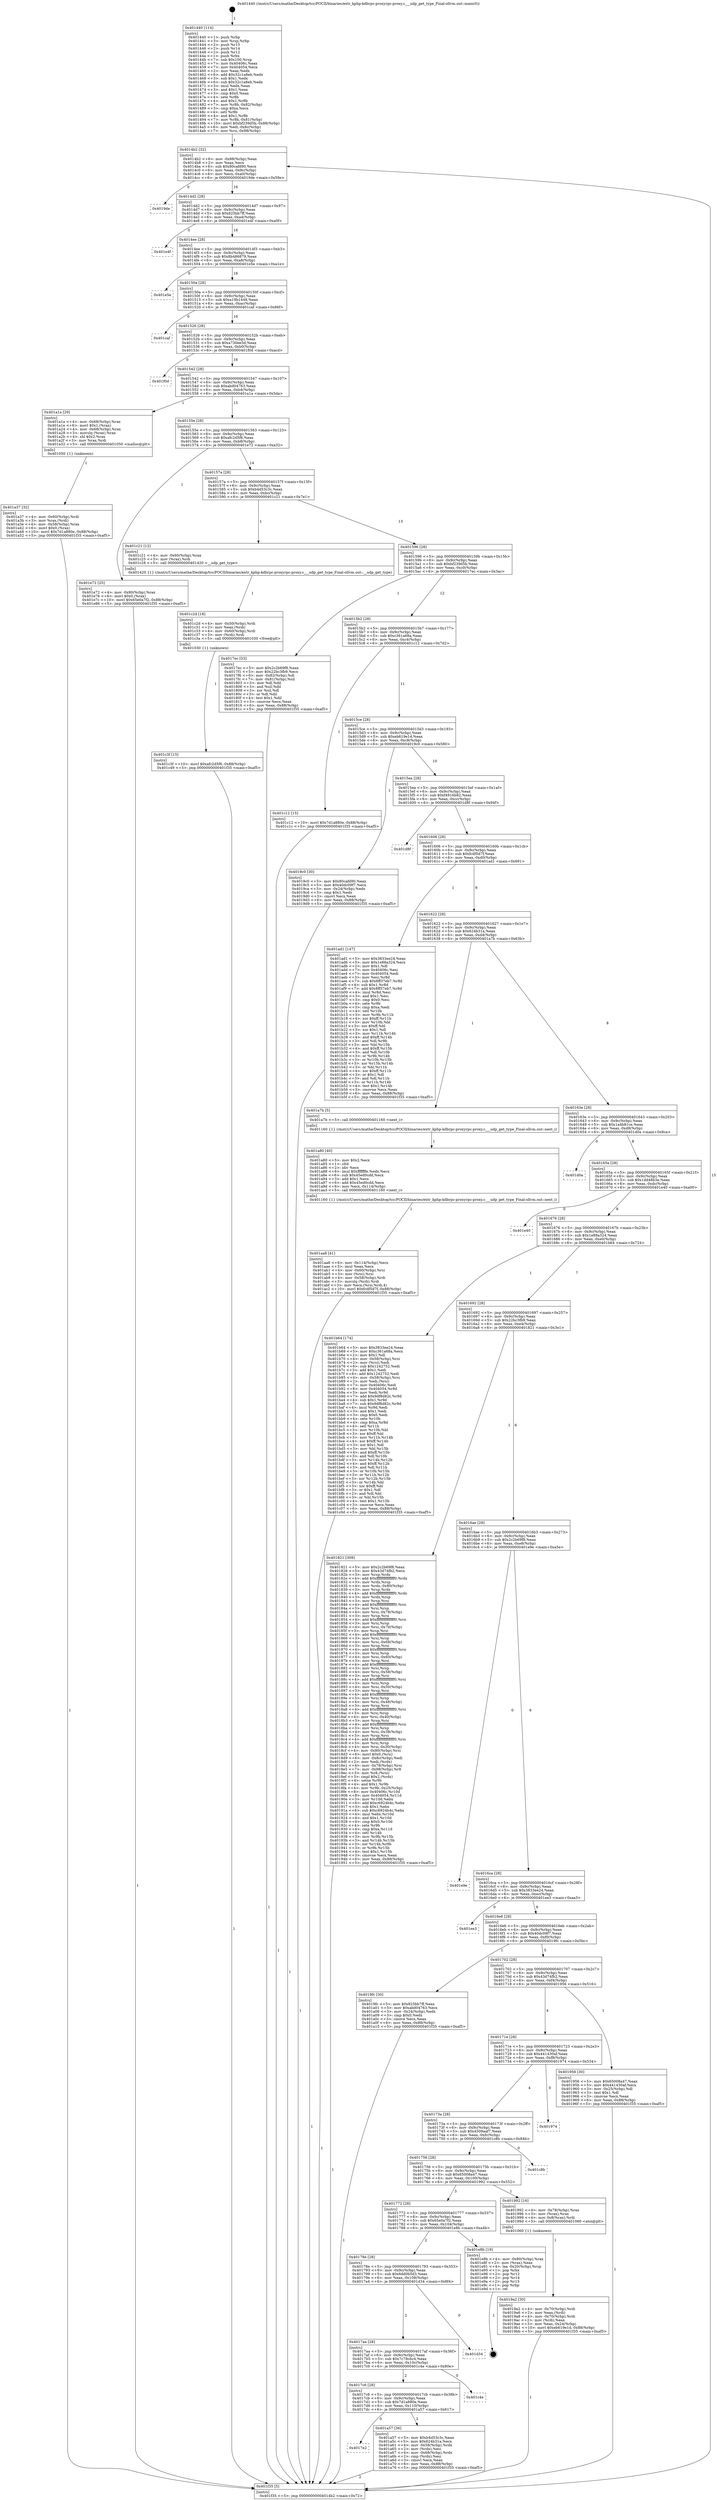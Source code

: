 digraph "0x401440" {
  label = "0x401440 (/mnt/c/Users/mathe/Desktop/tcc/POCII/binaries/extr_kphp-kdbrpc-proxyrpc-proxy.c___udp_get_type_Final-ollvm.out::main(0))"
  labelloc = "t"
  node[shape=record]

  Entry [label="",width=0.3,height=0.3,shape=circle,fillcolor=black,style=filled]
  "0x4014b2" [label="{
     0x4014b2 [32]\l
     | [instrs]\l
     &nbsp;&nbsp;0x4014b2 \<+6\>: mov -0x88(%rbp),%eax\l
     &nbsp;&nbsp;0x4014b8 \<+2\>: mov %eax,%ecx\l
     &nbsp;&nbsp;0x4014ba \<+6\>: sub $0x80cafd90,%ecx\l
     &nbsp;&nbsp;0x4014c0 \<+6\>: mov %eax,-0x9c(%rbp)\l
     &nbsp;&nbsp;0x4014c6 \<+6\>: mov %ecx,-0xa0(%rbp)\l
     &nbsp;&nbsp;0x4014cc \<+6\>: je 00000000004019de \<main+0x59e\>\l
  }"]
  "0x4019de" [label="{
     0x4019de\l
  }", style=dashed]
  "0x4014d2" [label="{
     0x4014d2 [28]\l
     | [instrs]\l
     &nbsp;&nbsp;0x4014d2 \<+5\>: jmp 00000000004014d7 \<main+0x97\>\l
     &nbsp;&nbsp;0x4014d7 \<+6\>: mov -0x9c(%rbp),%eax\l
     &nbsp;&nbsp;0x4014dd \<+5\>: sub $0x825bb7ff,%eax\l
     &nbsp;&nbsp;0x4014e2 \<+6\>: mov %eax,-0xa4(%rbp)\l
     &nbsp;&nbsp;0x4014e8 \<+6\>: je 0000000000401e4f \<main+0xa0f\>\l
  }"]
  Exit [label="",width=0.3,height=0.3,shape=circle,fillcolor=black,style=filled,peripheries=2]
  "0x401e4f" [label="{
     0x401e4f\l
  }", style=dashed]
  "0x4014ee" [label="{
     0x4014ee [28]\l
     | [instrs]\l
     &nbsp;&nbsp;0x4014ee \<+5\>: jmp 00000000004014f3 \<main+0xb3\>\l
     &nbsp;&nbsp;0x4014f3 \<+6\>: mov -0x9c(%rbp),%eax\l
     &nbsp;&nbsp;0x4014f9 \<+5\>: sub $0x8b486879,%eax\l
     &nbsp;&nbsp;0x4014fe \<+6\>: mov %eax,-0xa8(%rbp)\l
     &nbsp;&nbsp;0x401504 \<+6\>: je 0000000000401e5e \<main+0xa1e\>\l
  }"]
  "0x401c3f" [label="{
     0x401c3f [15]\l
     | [instrs]\l
     &nbsp;&nbsp;0x401c3f \<+10\>: movl $0xafc2d5f6,-0x88(%rbp)\l
     &nbsp;&nbsp;0x401c49 \<+5\>: jmp 0000000000401f35 \<main+0xaf5\>\l
  }"]
  "0x401e5e" [label="{
     0x401e5e\l
  }", style=dashed]
  "0x40150a" [label="{
     0x40150a [28]\l
     | [instrs]\l
     &nbsp;&nbsp;0x40150a \<+5\>: jmp 000000000040150f \<main+0xcf\>\l
     &nbsp;&nbsp;0x40150f \<+6\>: mov -0x9c(%rbp),%eax\l
     &nbsp;&nbsp;0x401515 \<+5\>: sub $0xa19b1448,%eax\l
     &nbsp;&nbsp;0x40151a \<+6\>: mov %eax,-0xac(%rbp)\l
     &nbsp;&nbsp;0x401520 \<+6\>: je 0000000000401caf \<main+0x86f\>\l
  }"]
  "0x401c2d" [label="{
     0x401c2d [18]\l
     | [instrs]\l
     &nbsp;&nbsp;0x401c2d \<+4\>: mov -0x50(%rbp),%rdi\l
     &nbsp;&nbsp;0x401c31 \<+2\>: mov %eax,(%rdi)\l
     &nbsp;&nbsp;0x401c33 \<+4\>: mov -0x60(%rbp),%rdi\l
     &nbsp;&nbsp;0x401c37 \<+3\>: mov (%rdi),%rdi\l
     &nbsp;&nbsp;0x401c3a \<+5\>: call 0000000000401030 \<free@plt\>\l
     | [calls]\l
     &nbsp;&nbsp;0x401030 \{1\} (unknown)\l
  }"]
  "0x401caf" [label="{
     0x401caf\l
  }", style=dashed]
  "0x401526" [label="{
     0x401526 [28]\l
     | [instrs]\l
     &nbsp;&nbsp;0x401526 \<+5\>: jmp 000000000040152b \<main+0xeb\>\l
     &nbsp;&nbsp;0x40152b \<+6\>: mov -0x9c(%rbp),%eax\l
     &nbsp;&nbsp;0x401531 \<+5\>: sub $0xa730ee3d,%eax\l
     &nbsp;&nbsp;0x401536 \<+6\>: mov %eax,-0xb0(%rbp)\l
     &nbsp;&nbsp;0x40153c \<+6\>: je 0000000000401f0d \<main+0xacd\>\l
  }"]
  "0x401aa8" [label="{
     0x401aa8 [41]\l
     | [instrs]\l
     &nbsp;&nbsp;0x401aa8 \<+6\>: mov -0x114(%rbp),%ecx\l
     &nbsp;&nbsp;0x401aae \<+3\>: imul %eax,%ecx\l
     &nbsp;&nbsp;0x401ab1 \<+4\>: mov -0x60(%rbp),%rsi\l
     &nbsp;&nbsp;0x401ab5 \<+3\>: mov (%rsi),%rsi\l
     &nbsp;&nbsp;0x401ab8 \<+4\>: mov -0x58(%rbp),%rdi\l
     &nbsp;&nbsp;0x401abc \<+3\>: movslq (%rdi),%rdi\l
     &nbsp;&nbsp;0x401abf \<+3\>: mov %ecx,(%rsi,%rdi,4)\l
     &nbsp;&nbsp;0x401ac2 \<+10\>: movl $0xfcdf5d7f,-0x88(%rbp)\l
     &nbsp;&nbsp;0x401acc \<+5\>: jmp 0000000000401f35 \<main+0xaf5\>\l
  }"]
  "0x401f0d" [label="{
     0x401f0d\l
  }", style=dashed]
  "0x401542" [label="{
     0x401542 [28]\l
     | [instrs]\l
     &nbsp;&nbsp;0x401542 \<+5\>: jmp 0000000000401547 \<main+0x107\>\l
     &nbsp;&nbsp;0x401547 \<+6\>: mov -0x9c(%rbp),%eax\l
     &nbsp;&nbsp;0x40154d \<+5\>: sub $0xabd04763,%eax\l
     &nbsp;&nbsp;0x401552 \<+6\>: mov %eax,-0xb4(%rbp)\l
     &nbsp;&nbsp;0x401558 \<+6\>: je 0000000000401a1a \<main+0x5da\>\l
  }"]
  "0x401a80" [label="{
     0x401a80 [40]\l
     | [instrs]\l
     &nbsp;&nbsp;0x401a80 \<+5\>: mov $0x2,%ecx\l
     &nbsp;&nbsp;0x401a85 \<+1\>: cltd\l
     &nbsp;&nbsp;0x401a86 \<+2\>: idiv %ecx\l
     &nbsp;&nbsp;0x401a88 \<+6\>: imul $0xfffffffe,%edx,%ecx\l
     &nbsp;&nbsp;0x401a8e \<+6\>: sub $0x45ed0cdd,%ecx\l
     &nbsp;&nbsp;0x401a94 \<+3\>: add $0x1,%ecx\l
     &nbsp;&nbsp;0x401a97 \<+6\>: add $0x45ed0cdd,%ecx\l
     &nbsp;&nbsp;0x401a9d \<+6\>: mov %ecx,-0x114(%rbp)\l
     &nbsp;&nbsp;0x401aa3 \<+5\>: call 0000000000401160 \<next_i\>\l
     | [calls]\l
     &nbsp;&nbsp;0x401160 \{1\} (/mnt/c/Users/mathe/Desktop/tcc/POCII/binaries/extr_kphp-kdbrpc-proxyrpc-proxy.c___udp_get_type_Final-ollvm.out::next_i)\l
  }"]
  "0x401a1a" [label="{
     0x401a1a [29]\l
     | [instrs]\l
     &nbsp;&nbsp;0x401a1a \<+4\>: mov -0x68(%rbp),%rax\l
     &nbsp;&nbsp;0x401a1e \<+6\>: movl $0x1,(%rax)\l
     &nbsp;&nbsp;0x401a24 \<+4\>: mov -0x68(%rbp),%rax\l
     &nbsp;&nbsp;0x401a28 \<+3\>: movslq (%rax),%rax\l
     &nbsp;&nbsp;0x401a2b \<+4\>: shl $0x2,%rax\l
     &nbsp;&nbsp;0x401a2f \<+3\>: mov %rax,%rdi\l
     &nbsp;&nbsp;0x401a32 \<+5\>: call 0000000000401050 \<malloc@plt\>\l
     | [calls]\l
     &nbsp;&nbsp;0x401050 \{1\} (unknown)\l
  }"]
  "0x40155e" [label="{
     0x40155e [28]\l
     | [instrs]\l
     &nbsp;&nbsp;0x40155e \<+5\>: jmp 0000000000401563 \<main+0x123\>\l
     &nbsp;&nbsp;0x401563 \<+6\>: mov -0x9c(%rbp),%eax\l
     &nbsp;&nbsp;0x401569 \<+5\>: sub $0xafc2d5f6,%eax\l
     &nbsp;&nbsp;0x40156e \<+6\>: mov %eax,-0xb8(%rbp)\l
     &nbsp;&nbsp;0x401574 \<+6\>: je 0000000000401e72 \<main+0xa32\>\l
  }"]
  "0x4017e2" [label="{
     0x4017e2\l
  }", style=dashed]
  "0x401e72" [label="{
     0x401e72 [25]\l
     | [instrs]\l
     &nbsp;&nbsp;0x401e72 \<+4\>: mov -0x80(%rbp),%rax\l
     &nbsp;&nbsp;0x401e76 \<+6\>: movl $0x0,(%rax)\l
     &nbsp;&nbsp;0x401e7c \<+10\>: movl $0x65e0a7f2,-0x88(%rbp)\l
     &nbsp;&nbsp;0x401e86 \<+5\>: jmp 0000000000401f35 \<main+0xaf5\>\l
  }"]
  "0x40157a" [label="{
     0x40157a [28]\l
     | [instrs]\l
     &nbsp;&nbsp;0x40157a \<+5\>: jmp 000000000040157f \<main+0x13f\>\l
     &nbsp;&nbsp;0x40157f \<+6\>: mov -0x9c(%rbp),%eax\l
     &nbsp;&nbsp;0x401585 \<+5\>: sub $0xb4d53c3c,%eax\l
     &nbsp;&nbsp;0x40158a \<+6\>: mov %eax,-0xbc(%rbp)\l
     &nbsp;&nbsp;0x401590 \<+6\>: je 0000000000401c21 \<main+0x7e1\>\l
  }"]
  "0x401a57" [label="{
     0x401a57 [36]\l
     | [instrs]\l
     &nbsp;&nbsp;0x401a57 \<+5\>: mov $0xb4d53c3c,%eax\l
     &nbsp;&nbsp;0x401a5c \<+5\>: mov $0x624b31a,%ecx\l
     &nbsp;&nbsp;0x401a61 \<+4\>: mov -0x58(%rbp),%rdx\l
     &nbsp;&nbsp;0x401a65 \<+2\>: mov (%rdx),%esi\l
     &nbsp;&nbsp;0x401a67 \<+4\>: mov -0x68(%rbp),%rdx\l
     &nbsp;&nbsp;0x401a6b \<+2\>: cmp (%rdx),%esi\l
     &nbsp;&nbsp;0x401a6d \<+3\>: cmovl %ecx,%eax\l
     &nbsp;&nbsp;0x401a70 \<+6\>: mov %eax,-0x88(%rbp)\l
     &nbsp;&nbsp;0x401a76 \<+5\>: jmp 0000000000401f35 \<main+0xaf5\>\l
  }"]
  "0x401c21" [label="{
     0x401c21 [12]\l
     | [instrs]\l
     &nbsp;&nbsp;0x401c21 \<+4\>: mov -0x60(%rbp),%rax\l
     &nbsp;&nbsp;0x401c25 \<+3\>: mov (%rax),%rdi\l
     &nbsp;&nbsp;0x401c28 \<+5\>: call 0000000000401420 \<__udp_get_type\>\l
     | [calls]\l
     &nbsp;&nbsp;0x401420 \{1\} (/mnt/c/Users/mathe/Desktop/tcc/POCII/binaries/extr_kphp-kdbrpc-proxyrpc-proxy.c___udp_get_type_Final-ollvm.out::__udp_get_type)\l
  }"]
  "0x401596" [label="{
     0x401596 [28]\l
     | [instrs]\l
     &nbsp;&nbsp;0x401596 \<+5\>: jmp 000000000040159b \<main+0x15b\>\l
     &nbsp;&nbsp;0x40159b \<+6\>: mov -0x9c(%rbp),%eax\l
     &nbsp;&nbsp;0x4015a1 \<+5\>: sub $0xbf239d5b,%eax\l
     &nbsp;&nbsp;0x4015a6 \<+6\>: mov %eax,-0xc0(%rbp)\l
     &nbsp;&nbsp;0x4015ac \<+6\>: je 00000000004017ec \<main+0x3ac\>\l
  }"]
  "0x4017c6" [label="{
     0x4017c6 [28]\l
     | [instrs]\l
     &nbsp;&nbsp;0x4017c6 \<+5\>: jmp 00000000004017cb \<main+0x38b\>\l
     &nbsp;&nbsp;0x4017cb \<+6\>: mov -0x9c(%rbp),%eax\l
     &nbsp;&nbsp;0x4017d1 \<+5\>: sub $0x7d1a880e,%eax\l
     &nbsp;&nbsp;0x4017d6 \<+6\>: mov %eax,-0x110(%rbp)\l
     &nbsp;&nbsp;0x4017dc \<+6\>: je 0000000000401a57 \<main+0x617\>\l
  }"]
  "0x4017ec" [label="{
     0x4017ec [53]\l
     | [instrs]\l
     &nbsp;&nbsp;0x4017ec \<+5\>: mov $0x2c2b69f8,%eax\l
     &nbsp;&nbsp;0x4017f1 \<+5\>: mov $0x22bc3fb9,%ecx\l
     &nbsp;&nbsp;0x4017f6 \<+6\>: mov -0x82(%rbp),%dl\l
     &nbsp;&nbsp;0x4017fc \<+7\>: mov -0x81(%rbp),%sil\l
     &nbsp;&nbsp;0x401803 \<+3\>: mov %dl,%dil\l
     &nbsp;&nbsp;0x401806 \<+3\>: and %sil,%dil\l
     &nbsp;&nbsp;0x401809 \<+3\>: xor %sil,%dl\l
     &nbsp;&nbsp;0x40180c \<+3\>: or %dl,%dil\l
     &nbsp;&nbsp;0x40180f \<+4\>: test $0x1,%dil\l
     &nbsp;&nbsp;0x401813 \<+3\>: cmovne %ecx,%eax\l
     &nbsp;&nbsp;0x401816 \<+6\>: mov %eax,-0x88(%rbp)\l
     &nbsp;&nbsp;0x40181c \<+5\>: jmp 0000000000401f35 \<main+0xaf5\>\l
  }"]
  "0x4015b2" [label="{
     0x4015b2 [28]\l
     | [instrs]\l
     &nbsp;&nbsp;0x4015b2 \<+5\>: jmp 00000000004015b7 \<main+0x177\>\l
     &nbsp;&nbsp;0x4015b7 \<+6\>: mov -0x9c(%rbp),%eax\l
     &nbsp;&nbsp;0x4015bd \<+5\>: sub $0xc361a68a,%eax\l
     &nbsp;&nbsp;0x4015c2 \<+6\>: mov %eax,-0xc4(%rbp)\l
     &nbsp;&nbsp;0x4015c8 \<+6\>: je 0000000000401c12 \<main+0x7d2\>\l
  }"]
  "0x401f35" [label="{
     0x401f35 [5]\l
     | [instrs]\l
     &nbsp;&nbsp;0x401f35 \<+5\>: jmp 00000000004014b2 \<main+0x72\>\l
  }"]
  "0x401440" [label="{
     0x401440 [114]\l
     | [instrs]\l
     &nbsp;&nbsp;0x401440 \<+1\>: push %rbp\l
     &nbsp;&nbsp;0x401441 \<+3\>: mov %rsp,%rbp\l
     &nbsp;&nbsp;0x401444 \<+2\>: push %r15\l
     &nbsp;&nbsp;0x401446 \<+2\>: push %r14\l
     &nbsp;&nbsp;0x401448 \<+2\>: push %r12\l
     &nbsp;&nbsp;0x40144a \<+1\>: push %rbx\l
     &nbsp;&nbsp;0x40144b \<+7\>: sub $0x100,%rsp\l
     &nbsp;&nbsp;0x401452 \<+7\>: mov 0x40406c,%eax\l
     &nbsp;&nbsp;0x401459 \<+7\>: mov 0x404054,%ecx\l
     &nbsp;&nbsp;0x401460 \<+2\>: mov %eax,%edx\l
     &nbsp;&nbsp;0x401462 \<+6\>: add $0x32c1a8eb,%edx\l
     &nbsp;&nbsp;0x401468 \<+3\>: sub $0x1,%edx\l
     &nbsp;&nbsp;0x40146b \<+6\>: sub $0x32c1a8eb,%edx\l
     &nbsp;&nbsp;0x401471 \<+3\>: imul %edx,%eax\l
     &nbsp;&nbsp;0x401474 \<+3\>: and $0x1,%eax\l
     &nbsp;&nbsp;0x401477 \<+3\>: cmp $0x0,%eax\l
     &nbsp;&nbsp;0x40147a \<+4\>: sete %r8b\l
     &nbsp;&nbsp;0x40147e \<+4\>: and $0x1,%r8b\l
     &nbsp;&nbsp;0x401482 \<+7\>: mov %r8b,-0x82(%rbp)\l
     &nbsp;&nbsp;0x401489 \<+3\>: cmp $0xa,%ecx\l
     &nbsp;&nbsp;0x40148c \<+4\>: setl %r8b\l
     &nbsp;&nbsp;0x401490 \<+4\>: and $0x1,%r8b\l
     &nbsp;&nbsp;0x401494 \<+7\>: mov %r8b,-0x81(%rbp)\l
     &nbsp;&nbsp;0x40149b \<+10\>: movl $0xbf239d5b,-0x88(%rbp)\l
     &nbsp;&nbsp;0x4014a5 \<+6\>: mov %edi,-0x8c(%rbp)\l
     &nbsp;&nbsp;0x4014ab \<+7\>: mov %rsi,-0x98(%rbp)\l
  }"]
  "0x401c4e" [label="{
     0x401c4e\l
  }", style=dashed]
  "0x401c12" [label="{
     0x401c12 [15]\l
     | [instrs]\l
     &nbsp;&nbsp;0x401c12 \<+10\>: movl $0x7d1a880e,-0x88(%rbp)\l
     &nbsp;&nbsp;0x401c1c \<+5\>: jmp 0000000000401f35 \<main+0xaf5\>\l
  }"]
  "0x4015ce" [label="{
     0x4015ce [28]\l
     | [instrs]\l
     &nbsp;&nbsp;0x4015ce \<+5\>: jmp 00000000004015d3 \<main+0x193\>\l
     &nbsp;&nbsp;0x4015d3 \<+6\>: mov -0x9c(%rbp),%eax\l
     &nbsp;&nbsp;0x4015d9 \<+5\>: sub $0xeb619e1d,%eax\l
     &nbsp;&nbsp;0x4015de \<+6\>: mov %eax,-0xc8(%rbp)\l
     &nbsp;&nbsp;0x4015e4 \<+6\>: je 00000000004019c0 \<main+0x580\>\l
  }"]
  "0x4017aa" [label="{
     0x4017aa [28]\l
     | [instrs]\l
     &nbsp;&nbsp;0x4017aa \<+5\>: jmp 00000000004017af \<main+0x36f\>\l
     &nbsp;&nbsp;0x4017af \<+6\>: mov -0x9c(%rbp),%eax\l
     &nbsp;&nbsp;0x4017b5 \<+5\>: sub $0x7c78cbc4,%eax\l
     &nbsp;&nbsp;0x4017ba \<+6\>: mov %eax,-0x10c(%rbp)\l
     &nbsp;&nbsp;0x4017c0 \<+6\>: je 0000000000401c4e \<main+0x80e\>\l
  }"]
  "0x4019c0" [label="{
     0x4019c0 [30]\l
     | [instrs]\l
     &nbsp;&nbsp;0x4019c0 \<+5\>: mov $0x80cafd90,%eax\l
     &nbsp;&nbsp;0x4019c5 \<+5\>: mov $0x40dc09f7,%ecx\l
     &nbsp;&nbsp;0x4019ca \<+3\>: mov -0x24(%rbp),%edx\l
     &nbsp;&nbsp;0x4019cd \<+3\>: cmp $0x1,%edx\l
     &nbsp;&nbsp;0x4019d0 \<+3\>: cmovl %ecx,%eax\l
     &nbsp;&nbsp;0x4019d3 \<+6\>: mov %eax,-0x88(%rbp)\l
     &nbsp;&nbsp;0x4019d9 \<+5\>: jmp 0000000000401f35 \<main+0xaf5\>\l
  }"]
  "0x4015ea" [label="{
     0x4015ea [28]\l
     | [instrs]\l
     &nbsp;&nbsp;0x4015ea \<+5\>: jmp 00000000004015ef \<main+0x1af\>\l
     &nbsp;&nbsp;0x4015ef \<+6\>: mov -0x9c(%rbp),%eax\l
     &nbsp;&nbsp;0x4015f5 \<+5\>: sub $0xf4916b82,%eax\l
     &nbsp;&nbsp;0x4015fa \<+6\>: mov %eax,-0xcc(%rbp)\l
     &nbsp;&nbsp;0x401600 \<+6\>: je 0000000000401d8f \<main+0x94f\>\l
  }"]
  "0x401d34" [label="{
     0x401d34\l
  }", style=dashed]
  "0x401d8f" [label="{
     0x401d8f\l
  }", style=dashed]
  "0x401606" [label="{
     0x401606 [28]\l
     | [instrs]\l
     &nbsp;&nbsp;0x401606 \<+5\>: jmp 000000000040160b \<main+0x1cb\>\l
     &nbsp;&nbsp;0x40160b \<+6\>: mov -0x9c(%rbp),%eax\l
     &nbsp;&nbsp;0x401611 \<+5\>: sub $0xfcdf5d7f,%eax\l
     &nbsp;&nbsp;0x401616 \<+6\>: mov %eax,-0xd0(%rbp)\l
     &nbsp;&nbsp;0x40161c \<+6\>: je 0000000000401ad1 \<main+0x691\>\l
  }"]
  "0x40178e" [label="{
     0x40178e [28]\l
     | [instrs]\l
     &nbsp;&nbsp;0x40178e \<+5\>: jmp 0000000000401793 \<main+0x353\>\l
     &nbsp;&nbsp;0x401793 \<+6\>: mov -0x9c(%rbp),%eax\l
     &nbsp;&nbsp;0x401799 \<+5\>: sub $0x6dd0b5d3,%eax\l
     &nbsp;&nbsp;0x40179e \<+6\>: mov %eax,-0x108(%rbp)\l
     &nbsp;&nbsp;0x4017a4 \<+6\>: je 0000000000401d34 \<main+0x8f4\>\l
  }"]
  "0x401ad1" [label="{
     0x401ad1 [147]\l
     | [instrs]\l
     &nbsp;&nbsp;0x401ad1 \<+5\>: mov $0x3833ee24,%eax\l
     &nbsp;&nbsp;0x401ad6 \<+5\>: mov $0x1e88a324,%ecx\l
     &nbsp;&nbsp;0x401adb \<+2\>: mov $0x1,%dl\l
     &nbsp;&nbsp;0x401add \<+7\>: mov 0x40406c,%esi\l
     &nbsp;&nbsp;0x401ae4 \<+7\>: mov 0x404054,%edi\l
     &nbsp;&nbsp;0x401aeb \<+3\>: mov %esi,%r8d\l
     &nbsp;&nbsp;0x401aee \<+7\>: sub $0x8ff37eb7,%r8d\l
     &nbsp;&nbsp;0x401af5 \<+4\>: sub $0x1,%r8d\l
     &nbsp;&nbsp;0x401af9 \<+7\>: add $0x8ff37eb7,%r8d\l
     &nbsp;&nbsp;0x401b00 \<+4\>: imul %r8d,%esi\l
     &nbsp;&nbsp;0x401b04 \<+3\>: and $0x1,%esi\l
     &nbsp;&nbsp;0x401b07 \<+3\>: cmp $0x0,%esi\l
     &nbsp;&nbsp;0x401b0a \<+4\>: sete %r9b\l
     &nbsp;&nbsp;0x401b0e \<+3\>: cmp $0xa,%edi\l
     &nbsp;&nbsp;0x401b11 \<+4\>: setl %r10b\l
     &nbsp;&nbsp;0x401b15 \<+3\>: mov %r9b,%r11b\l
     &nbsp;&nbsp;0x401b18 \<+4\>: xor $0xff,%r11b\l
     &nbsp;&nbsp;0x401b1c \<+3\>: mov %r10b,%bl\l
     &nbsp;&nbsp;0x401b1f \<+3\>: xor $0xff,%bl\l
     &nbsp;&nbsp;0x401b22 \<+3\>: xor $0x1,%dl\l
     &nbsp;&nbsp;0x401b25 \<+3\>: mov %r11b,%r14b\l
     &nbsp;&nbsp;0x401b28 \<+4\>: and $0xff,%r14b\l
     &nbsp;&nbsp;0x401b2c \<+3\>: and %dl,%r9b\l
     &nbsp;&nbsp;0x401b2f \<+3\>: mov %bl,%r15b\l
     &nbsp;&nbsp;0x401b32 \<+4\>: and $0xff,%r15b\l
     &nbsp;&nbsp;0x401b36 \<+3\>: and %dl,%r10b\l
     &nbsp;&nbsp;0x401b39 \<+3\>: or %r9b,%r14b\l
     &nbsp;&nbsp;0x401b3c \<+3\>: or %r10b,%r15b\l
     &nbsp;&nbsp;0x401b3f \<+3\>: xor %r15b,%r14b\l
     &nbsp;&nbsp;0x401b42 \<+3\>: or %bl,%r11b\l
     &nbsp;&nbsp;0x401b45 \<+4\>: xor $0xff,%r11b\l
     &nbsp;&nbsp;0x401b49 \<+3\>: or $0x1,%dl\l
     &nbsp;&nbsp;0x401b4c \<+3\>: and %dl,%r11b\l
     &nbsp;&nbsp;0x401b4f \<+3\>: or %r11b,%r14b\l
     &nbsp;&nbsp;0x401b52 \<+4\>: test $0x1,%r14b\l
     &nbsp;&nbsp;0x401b56 \<+3\>: cmovne %ecx,%eax\l
     &nbsp;&nbsp;0x401b59 \<+6\>: mov %eax,-0x88(%rbp)\l
     &nbsp;&nbsp;0x401b5f \<+5\>: jmp 0000000000401f35 \<main+0xaf5\>\l
  }"]
  "0x401622" [label="{
     0x401622 [28]\l
     | [instrs]\l
     &nbsp;&nbsp;0x401622 \<+5\>: jmp 0000000000401627 \<main+0x1e7\>\l
     &nbsp;&nbsp;0x401627 \<+6\>: mov -0x9c(%rbp),%eax\l
     &nbsp;&nbsp;0x40162d \<+5\>: sub $0x624b31a,%eax\l
     &nbsp;&nbsp;0x401632 \<+6\>: mov %eax,-0xd4(%rbp)\l
     &nbsp;&nbsp;0x401638 \<+6\>: je 0000000000401a7b \<main+0x63b\>\l
  }"]
  "0x401e8b" [label="{
     0x401e8b [19]\l
     | [instrs]\l
     &nbsp;&nbsp;0x401e8b \<+4\>: mov -0x80(%rbp),%rax\l
     &nbsp;&nbsp;0x401e8f \<+2\>: mov (%rax),%eax\l
     &nbsp;&nbsp;0x401e91 \<+4\>: lea -0x20(%rbp),%rsp\l
     &nbsp;&nbsp;0x401e95 \<+1\>: pop %rbx\l
     &nbsp;&nbsp;0x401e96 \<+2\>: pop %r12\l
     &nbsp;&nbsp;0x401e98 \<+2\>: pop %r14\l
     &nbsp;&nbsp;0x401e9a \<+2\>: pop %r15\l
     &nbsp;&nbsp;0x401e9c \<+1\>: pop %rbp\l
     &nbsp;&nbsp;0x401e9d \<+1\>: ret\l
  }"]
  "0x401a7b" [label="{
     0x401a7b [5]\l
     | [instrs]\l
     &nbsp;&nbsp;0x401a7b \<+5\>: call 0000000000401160 \<next_i\>\l
     | [calls]\l
     &nbsp;&nbsp;0x401160 \{1\} (/mnt/c/Users/mathe/Desktop/tcc/POCII/binaries/extr_kphp-kdbrpc-proxyrpc-proxy.c___udp_get_type_Final-ollvm.out::next_i)\l
  }"]
  "0x40163e" [label="{
     0x40163e [28]\l
     | [instrs]\l
     &nbsp;&nbsp;0x40163e \<+5\>: jmp 0000000000401643 \<main+0x203\>\l
     &nbsp;&nbsp;0x401643 \<+6\>: mov -0x9c(%rbp),%eax\l
     &nbsp;&nbsp;0x401649 \<+5\>: sub $0x1a4b81ce,%eax\l
     &nbsp;&nbsp;0x40164e \<+6\>: mov %eax,-0xd8(%rbp)\l
     &nbsp;&nbsp;0x401654 \<+6\>: je 0000000000401d0a \<main+0x8ca\>\l
  }"]
  "0x401a37" [label="{
     0x401a37 [32]\l
     | [instrs]\l
     &nbsp;&nbsp;0x401a37 \<+4\>: mov -0x60(%rbp),%rdi\l
     &nbsp;&nbsp;0x401a3b \<+3\>: mov %rax,(%rdi)\l
     &nbsp;&nbsp;0x401a3e \<+4\>: mov -0x58(%rbp),%rax\l
     &nbsp;&nbsp;0x401a42 \<+6\>: movl $0x0,(%rax)\l
     &nbsp;&nbsp;0x401a48 \<+10\>: movl $0x7d1a880e,-0x88(%rbp)\l
     &nbsp;&nbsp;0x401a52 \<+5\>: jmp 0000000000401f35 \<main+0xaf5\>\l
  }"]
  "0x401d0a" [label="{
     0x401d0a\l
  }", style=dashed]
  "0x40165a" [label="{
     0x40165a [28]\l
     | [instrs]\l
     &nbsp;&nbsp;0x40165a \<+5\>: jmp 000000000040165f \<main+0x21f\>\l
     &nbsp;&nbsp;0x40165f \<+6\>: mov -0x9c(%rbp),%eax\l
     &nbsp;&nbsp;0x401665 \<+5\>: sub $0x1dd48b3e,%eax\l
     &nbsp;&nbsp;0x40166a \<+6\>: mov %eax,-0xdc(%rbp)\l
     &nbsp;&nbsp;0x401670 \<+6\>: je 0000000000401e40 \<main+0xa00\>\l
  }"]
  "0x4019a2" [label="{
     0x4019a2 [30]\l
     | [instrs]\l
     &nbsp;&nbsp;0x4019a2 \<+4\>: mov -0x70(%rbp),%rdi\l
     &nbsp;&nbsp;0x4019a6 \<+2\>: mov %eax,(%rdi)\l
     &nbsp;&nbsp;0x4019a8 \<+4\>: mov -0x70(%rbp),%rdi\l
     &nbsp;&nbsp;0x4019ac \<+2\>: mov (%rdi),%eax\l
     &nbsp;&nbsp;0x4019ae \<+3\>: mov %eax,-0x24(%rbp)\l
     &nbsp;&nbsp;0x4019b1 \<+10\>: movl $0xeb619e1d,-0x88(%rbp)\l
     &nbsp;&nbsp;0x4019bb \<+5\>: jmp 0000000000401f35 \<main+0xaf5\>\l
  }"]
  "0x401e40" [label="{
     0x401e40\l
  }", style=dashed]
  "0x401676" [label="{
     0x401676 [28]\l
     | [instrs]\l
     &nbsp;&nbsp;0x401676 \<+5\>: jmp 000000000040167b \<main+0x23b\>\l
     &nbsp;&nbsp;0x40167b \<+6\>: mov -0x9c(%rbp),%eax\l
     &nbsp;&nbsp;0x401681 \<+5\>: sub $0x1e88a324,%eax\l
     &nbsp;&nbsp;0x401686 \<+6\>: mov %eax,-0xe0(%rbp)\l
     &nbsp;&nbsp;0x40168c \<+6\>: je 0000000000401b64 \<main+0x724\>\l
  }"]
  "0x401772" [label="{
     0x401772 [28]\l
     | [instrs]\l
     &nbsp;&nbsp;0x401772 \<+5\>: jmp 0000000000401777 \<main+0x337\>\l
     &nbsp;&nbsp;0x401777 \<+6\>: mov -0x9c(%rbp),%eax\l
     &nbsp;&nbsp;0x40177d \<+5\>: sub $0x65e0a7f2,%eax\l
     &nbsp;&nbsp;0x401782 \<+6\>: mov %eax,-0x104(%rbp)\l
     &nbsp;&nbsp;0x401788 \<+6\>: je 0000000000401e8b \<main+0xa4b\>\l
  }"]
  "0x401b64" [label="{
     0x401b64 [174]\l
     | [instrs]\l
     &nbsp;&nbsp;0x401b64 \<+5\>: mov $0x3833ee24,%eax\l
     &nbsp;&nbsp;0x401b69 \<+5\>: mov $0xc361a68a,%ecx\l
     &nbsp;&nbsp;0x401b6e \<+2\>: mov $0x1,%dl\l
     &nbsp;&nbsp;0x401b70 \<+4\>: mov -0x58(%rbp),%rsi\l
     &nbsp;&nbsp;0x401b74 \<+2\>: mov (%rsi),%edi\l
     &nbsp;&nbsp;0x401b76 \<+6\>: sub $0x1242752,%edi\l
     &nbsp;&nbsp;0x401b7c \<+3\>: add $0x1,%edi\l
     &nbsp;&nbsp;0x401b7f \<+6\>: add $0x1242752,%edi\l
     &nbsp;&nbsp;0x401b85 \<+4\>: mov -0x58(%rbp),%rsi\l
     &nbsp;&nbsp;0x401b89 \<+2\>: mov %edi,(%rsi)\l
     &nbsp;&nbsp;0x401b8b \<+7\>: mov 0x40406c,%edi\l
     &nbsp;&nbsp;0x401b92 \<+8\>: mov 0x404054,%r8d\l
     &nbsp;&nbsp;0x401b9a \<+3\>: mov %edi,%r9d\l
     &nbsp;&nbsp;0x401b9d \<+7\>: add $0x9df8d82c,%r9d\l
     &nbsp;&nbsp;0x401ba4 \<+4\>: sub $0x1,%r9d\l
     &nbsp;&nbsp;0x401ba8 \<+7\>: sub $0x9df8d82c,%r9d\l
     &nbsp;&nbsp;0x401baf \<+4\>: imul %r9d,%edi\l
     &nbsp;&nbsp;0x401bb3 \<+3\>: and $0x1,%edi\l
     &nbsp;&nbsp;0x401bb6 \<+3\>: cmp $0x0,%edi\l
     &nbsp;&nbsp;0x401bb9 \<+4\>: sete %r10b\l
     &nbsp;&nbsp;0x401bbd \<+4\>: cmp $0xa,%r8d\l
     &nbsp;&nbsp;0x401bc1 \<+4\>: setl %r11b\l
     &nbsp;&nbsp;0x401bc5 \<+3\>: mov %r10b,%bl\l
     &nbsp;&nbsp;0x401bc8 \<+3\>: xor $0xff,%bl\l
     &nbsp;&nbsp;0x401bcb \<+3\>: mov %r11b,%r14b\l
     &nbsp;&nbsp;0x401bce \<+4\>: xor $0xff,%r14b\l
     &nbsp;&nbsp;0x401bd2 \<+3\>: xor $0x1,%dl\l
     &nbsp;&nbsp;0x401bd5 \<+3\>: mov %bl,%r15b\l
     &nbsp;&nbsp;0x401bd8 \<+4\>: and $0xff,%r15b\l
     &nbsp;&nbsp;0x401bdc \<+3\>: and %dl,%r10b\l
     &nbsp;&nbsp;0x401bdf \<+3\>: mov %r14b,%r12b\l
     &nbsp;&nbsp;0x401be2 \<+4\>: and $0xff,%r12b\l
     &nbsp;&nbsp;0x401be6 \<+3\>: and %dl,%r11b\l
     &nbsp;&nbsp;0x401be9 \<+3\>: or %r10b,%r15b\l
     &nbsp;&nbsp;0x401bec \<+3\>: or %r11b,%r12b\l
     &nbsp;&nbsp;0x401bef \<+3\>: xor %r12b,%r15b\l
     &nbsp;&nbsp;0x401bf2 \<+3\>: or %r14b,%bl\l
     &nbsp;&nbsp;0x401bf5 \<+3\>: xor $0xff,%bl\l
     &nbsp;&nbsp;0x401bf8 \<+3\>: or $0x1,%dl\l
     &nbsp;&nbsp;0x401bfb \<+2\>: and %dl,%bl\l
     &nbsp;&nbsp;0x401bfd \<+3\>: or %bl,%r15b\l
     &nbsp;&nbsp;0x401c00 \<+4\>: test $0x1,%r15b\l
     &nbsp;&nbsp;0x401c04 \<+3\>: cmovne %ecx,%eax\l
     &nbsp;&nbsp;0x401c07 \<+6\>: mov %eax,-0x88(%rbp)\l
     &nbsp;&nbsp;0x401c0d \<+5\>: jmp 0000000000401f35 \<main+0xaf5\>\l
  }"]
  "0x401692" [label="{
     0x401692 [28]\l
     | [instrs]\l
     &nbsp;&nbsp;0x401692 \<+5\>: jmp 0000000000401697 \<main+0x257\>\l
     &nbsp;&nbsp;0x401697 \<+6\>: mov -0x9c(%rbp),%eax\l
     &nbsp;&nbsp;0x40169d \<+5\>: sub $0x22bc3fb9,%eax\l
     &nbsp;&nbsp;0x4016a2 \<+6\>: mov %eax,-0xe4(%rbp)\l
     &nbsp;&nbsp;0x4016a8 \<+6\>: je 0000000000401821 \<main+0x3e1\>\l
  }"]
  "0x401992" [label="{
     0x401992 [16]\l
     | [instrs]\l
     &nbsp;&nbsp;0x401992 \<+4\>: mov -0x78(%rbp),%rax\l
     &nbsp;&nbsp;0x401996 \<+3\>: mov (%rax),%rax\l
     &nbsp;&nbsp;0x401999 \<+4\>: mov 0x8(%rax),%rdi\l
     &nbsp;&nbsp;0x40199d \<+5\>: call 0000000000401060 \<atoi@plt\>\l
     | [calls]\l
     &nbsp;&nbsp;0x401060 \{1\} (unknown)\l
  }"]
  "0x401821" [label="{
     0x401821 [309]\l
     | [instrs]\l
     &nbsp;&nbsp;0x401821 \<+5\>: mov $0x2c2b69f8,%eax\l
     &nbsp;&nbsp;0x401826 \<+5\>: mov $0x43d74fb2,%ecx\l
     &nbsp;&nbsp;0x40182b \<+3\>: mov %rsp,%rdx\l
     &nbsp;&nbsp;0x40182e \<+4\>: add $0xfffffffffffffff0,%rdx\l
     &nbsp;&nbsp;0x401832 \<+3\>: mov %rdx,%rsp\l
     &nbsp;&nbsp;0x401835 \<+4\>: mov %rdx,-0x80(%rbp)\l
     &nbsp;&nbsp;0x401839 \<+3\>: mov %rsp,%rdx\l
     &nbsp;&nbsp;0x40183c \<+4\>: add $0xfffffffffffffff0,%rdx\l
     &nbsp;&nbsp;0x401840 \<+3\>: mov %rdx,%rsp\l
     &nbsp;&nbsp;0x401843 \<+3\>: mov %rsp,%rsi\l
     &nbsp;&nbsp;0x401846 \<+4\>: add $0xfffffffffffffff0,%rsi\l
     &nbsp;&nbsp;0x40184a \<+3\>: mov %rsi,%rsp\l
     &nbsp;&nbsp;0x40184d \<+4\>: mov %rsi,-0x78(%rbp)\l
     &nbsp;&nbsp;0x401851 \<+3\>: mov %rsp,%rsi\l
     &nbsp;&nbsp;0x401854 \<+4\>: add $0xfffffffffffffff0,%rsi\l
     &nbsp;&nbsp;0x401858 \<+3\>: mov %rsi,%rsp\l
     &nbsp;&nbsp;0x40185b \<+4\>: mov %rsi,-0x70(%rbp)\l
     &nbsp;&nbsp;0x40185f \<+3\>: mov %rsp,%rsi\l
     &nbsp;&nbsp;0x401862 \<+4\>: add $0xfffffffffffffff0,%rsi\l
     &nbsp;&nbsp;0x401866 \<+3\>: mov %rsi,%rsp\l
     &nbsp;&nbsp;0x401869 \<+4\>: mov %rsi,-0x68(%rbp)\l
     &nbsp;&nbsp;0x40186d \<+3\>: mov %rsp,%rsi\l
     &nbsp;&nbsp;0x401870 \<+4\>: add $0xfffffffffffffff0,%rsi\l
     &nbsp;&nbsp;0x401874 \<+3\>: mov %rsi,%rsp\l
     &nbsp;&nbsp;0x401877 \<+4\>: mov %rsi,-0x60(%rbp)\l
     &nbsp;&nbsp;0x40187b \<+3\>: mov %rsp,%rsi\l
     &nbsp;&nbsp;0x40187e \<+4\>: add $0xfffffffffffffff0,%rsi\l
     &nbsp;&nbsp;0x401882 \<+3\>: mov %rsi,%rsp\l
     &nbsp;&nbsp;0x401885 \<+4\>: mov %rsi,-0x58(%rbp)\l
     &nbsp;&nbsp;0x401889 \<+3\>: mov %rsp,%rsi\l
     &nbsp;&nbsp;0x40188c \<+4\>: add $0xfffffffffffffff0,%rsi\l
     &nbsp;&nbsp;0x401890 \<+3\>: mov %rsi,%rsp\l
     &nbsp;&nbsp;0x401893 \<+4\>: mov %rsi,-0x50(%rbp)\l
     &nbsp;&nbsp;0x401897 \<+3\>: mov %rsp,%rsi\l
     &nbsp;&nbsp;0x40189a \<+4\>: add $0xfffffffffffffff0,%rsi\l
     &nbsp;&nbsp;0x40189e \<+3\>: mov %rsi,%rsp\l
     &nbsp;&nbsp;0x4018a1 \<+4\>: mov %rsi,-0x48(%rbp)\l
     &nbsp;&nbsp;0x4018a5 \<+3\>: mov %rsp,%rsi\l
     &nbsp;&nbsp;0x4018a8 \<+4\>: add $0xfffffffffffffff0,%rsi\l
     &nbsp;&nbsp;0x4018ac \<+3\>: mov %rsi,%rsp\l
     &nbsp;&nbsp;0x4018af \<+4\>: mov %rsi,-0x40(%rbp)\l
     &nbsp;&nbsp;0x4018b3 \<+3\>: mov %rsp,%rsi\l
     &nbsp;&nbsp;0x4018b6 \<+4\>: add $0xfffffffffffffff0,%rsi\l
     &nbsp;&nbsp;0x4018ba \<+3\>: mov %rsi,%rsp\l
     &nbsp;&nbsp;0x4018bd \<+4\>: mov %rsi,-0x38(%rbp)\l
     &nbsp;&nbsp;0x4018c1 \<+3\>: mov %rsp,%rsi\l
     &nbsp;&nbsp;0x4018c4 \<+4\>: add $0xfffffffffffffff0,%rsi\l
     &nbsp;&nbsp;0x4018c8 \<+3\>: mov %rsi,%rsp\l
     &nbsp;&nbsp;0x4018cb \<+4\>: mov %rsi,-0x30(%rbp)\l
     &nbsp;&nbsp;0x4018cf \<+4\>: mov -0x80(%rbp),%rsi\l
     &nbsp;&nbsp;0x4018d3 \<+6\>: movl $0x0,(%rsi)\l
     &nbsp;&nbsp;0x4018d9 \<+6\>: mov -0x8c(%rbp),%edi\l
     &nbsp;&nbsp;0x4018df \<+2\>: mov %edi,(%rdx)\l
     &nbsp;&nbsp;0x4018e1 \<+4\>: mov -0x78(%rbp),%rsi\l
     &nbsp;&nbsp;0x4018e5 \<+7\>: mov -0x98(%rbp),%r8\l
     &nbsp;&nbsp;0x4018ec \<+3\>: mov %r8,(%rsi)\l
     &nbsp;&nbsp;0x4018ef \<+3\>: cmpl $0x2,(%rdx)\l
     &nbsp;&nbsp;0x4018f2 \<+4\>: setne %r9b\l
     &nbsp;&nbsp;0x4018f6 \<+4\>: and $0x1,%r9b\l
     &nbsp;&nbsp;0x4018fa \<+4\>: mov %r9b,-0x25(%rbp)\l
     &nbsp;&nbsp;0x4018fe \<+8\>: mov 0x40406c,%r10d\l
     &nbsp;&nbsp;0x401906 \<+8\>: mov 0x404054,%r11d\l
     &nbsp;&nbsp;0x40190e \<+3\>: mov %r10d,%ebx\l
     &nbsp;&nbsp;0x401911 \<+6\>: add $0xc6924b4c,%ebx\l
     &nbsp;&nbsp;0x401917 \<+3\>: sub $0x1,%ebx\l
     &nbsp;&nbsp;0x40191a \<+6\>: sub $0xc6924b4c,%ebx\l
     &nbsp;&nbsp;0x401920 \<+4\>: imul %ebx,%r10d\l
     &nbsp;&nbsp;0x401924 \<+4\>: and $0x1,%r10d\l
     &nbsp;&nbsp;0x401928 \<+4\>: cmp $0x0,%r10d\l
     &nbsp;&nbsp;0x40192c \<+4\>: sete %r9b\l
     &nbsp;&nbsp;0x401930 \<+4\>: cmp $0xa,%r11d\l
     &nbsp;&nbsp;0x401934 \<+4\>: setl %r14b\l
     &nbsp;&nbsp;0x401938 \<+3\>: mov %r9b,%r15b\l
     &nbsp;&nbsp;0x40193b \<+3\>: and %r14b,%r15b\l
     &nbsp;&nbsp;0x40193e \<+3\>: xor %r14b,%r9b\l
     &nbsp;&nbsp;0x401941 \<+3\>: or %r9b,%r15b\l
     &nbsp;&nbsp;0x401944 \<+4\>: test $0x1,%r15b\l
     &nbsp;&nbsp;0x401948 \<+3\>: cmovne %ecx,%eax\l
     &nbsp;&nbsp;0x40194b \<+6\>: mov %eax,-0x88(%rbp)\l
     &nbsp;&nbsp;0x401951 \<+5\>: jmp 0000000000401f35 \<main+0xaf5\>\l
  }"]
  "0x4016ae" [label="{
     0x4016ae [28]\l
     | [instrs]\l
     &nbsp;&nbsp;0x4016ae \<+5\>: jmp 00000000004016b3 \<main+0x273\>\l
     &nbsp;&nbsp;0x4016b3 \<+6\>: mov -0x9c(%rbp),%eax\l
     &nbsp;&nbsp;0x4016b9 \<+5\>: sub $0x2c2b69f8,%eax\l
     &nbsp;&nbsp;0x4016be \<+6\>: mov %eax,-0xe8(%rbp)\l
     &nbsp;&nbsp;0x4016c4 \<+6\>: je 0000000000401e9e \<main+0xa5e\>\l
  }"]
  "0x401756" [label="{
     0x401756 [28]\l
     | [instrs]\l
     &nbsp;&nbsp;0x401756 \<+5\>: jmp 000000000040175b \<main+0x31b\>\l
     &nbsp;&nbsp;0x40175b \<+6\>: mov -0x9c(%rbp),%eax\l
     &nbsp;&nbsp;0x401761 \<+5\>: sub $0x65008a47,%eax\l
     &nbsp;&nbsp;0x401766 \<+6\>: mov %eax,-0x100(%rbp)\l
     &nbsp;&nbsp;0x40176c \<+6\>: je 0000000000401992 \<main+0x552\>\l
  }"]
  "0x401c8b" [label="{
     0x401c8b\l
  }", style=dashed]
  "0x401e9e" [label="{
     0x401e9e\l
  }", style=dashed]
  "0x4016ca" [label="{
     0x4016ca [28]\l
     | [instrs]\l
     &nbsp;&nbsp;0x4016ca \<+5\>: jmp 00000000004016cf \<main+0x28f\>\l
     &nbsp;&nbsp;0x4016cf \<+6\>: mov -0x9c(%rbp),%eax\l
     &nbsp;&nbsp;0x4016d5 \<+5\>: sub $0x3833ee24,%eax\l
     &nbsp;&nbsp;0x4016da \<+6\>: mov %eax,-0xec(%rbp)\l
     &nbsp;&nbsp;0x4016e0 \<+6\>: je 0000000000401ee3 \<main+0xaa3\>\l
  }"]
  "0x40173a" [label="{
     0x40173a [28]\l
     | [instrs]\l
     &nbsp;&nbsp;0x40173a \<+5\>: jmp 000000000040173f \<main+0x2ff\>\l
     &nbsp;&nbsp;0x40173f \<+6\>: mov -0x9c(%rbp),%eax\l
     &nbsp;&nbsp;0x401745 \<+5\>: sub $0x4509aaf7,%eax\l
     &nbsp;&nbsp;0x40174a \<+6\>: mov %eax,-0xfc(%rbp)\l
     &nbsp;&nbsp;0x401750 \<+6\>: je 0000000000401c8b \<main+0x84b\>\l
  }"]
  "0x401ee3" [label="{
     0x401ee3\l
  }", style=dashed]
  "0x4016e6" [label="{
     0x4016e6 [28]\l
     | [instrs]\l
     &nbsp;&nbsp;0x4016e6 \<+5\>: jmp 00000000004016eb \<main+0x2ab\>\l
     &nbsp;&nbsp;0x4016eb \<+6\>: mov -0x9c(%rbp),%eax\l
     &nbsp;&nbsp;0x4016f1 \<+5\>: sub $0x40dc09f7,%eax\l
     &nbsp;&nbsp;0x4016f6 \<+6\>: mov %eax,-0xf0(%rbp)\l
     &nbsp;&nbsp;0x4016fc \<+6\>: je 00000000004019fc \<main+0x5bc\>\l
  }"]
  "0x401974" [label="{
     0x401974\l
  }", style=dashed]
  "0x4019fc" [label="{
     0x4019fc [30]\l
     | [instrs]\l
     &nbsp;&nbsp;0x4019fc \<+5\>: mov $0x825bb7ff,%eax\l
     &nbsp;&nbsp;0x401a01 \<+5\>: mov $0xabd04763,%ecx\l
     &nbsp;&nbsp;0x401a06 \<+3\>: mov -0x24(%rbp),%edx\l
     &nbsp;&nbsp;0x401a09 \<+3\>: cmp $0x0,%edx\l
     &nbsp;&nbsp;0x401a0c \<+3\>: cmove %ecx,%eax\l
     &nbsp;&nbsp;0x401a0f \<+6\>: mov %eax,-0x88(%rbp)\l
     &nbsp;&nbsp;0x401a15 \<+5\>: jmp 0000000000401f35 \<main+0xaf5\>\l
  }"]
  "0x401702" [label="{
     0x401702 [28]\l
     | [instrs]\l
     &nbsp;&nbsp;0x401702 \<+5\>: jmp 0000000000401707 \<main+0x2c7\>\l
     &nbsp;&nbsp;0x401707 \<+6\>: mov -0x9c(%rbp),%eax\l
     &nbsp;&nbsp;0x40170d \<+5\>: sub $0x43d74fb2,%eax\l
     &nbsp;&nbsp;0x401712 \<+6\>: mov %eax,-0xf4(%rbp)\l
     &nbsp;&nbsp;0x401718 \<+6\>: je 0000000000401956 \<main+0x516\>\l
  }"]
  "0x40171e" [label="{
     0x40171e [28]\l
     | [instrs]\l
     &nbsp;&nbsp;0x40171e \<+5\>: jmp 0000000000401723 \<main+0x2e3\>\l
     &nbsp;&nbsp;0x401723 \<+6\>: mov -0x9c(%rbp),%eax\l
     &nbsp;&nbsp;0x401729 \<+5\>: sub $0x441430af,%eax\l
     &nbsp;&nbsp;0x40172e \<+6\>: mov %eax,-0xf8(%rbp)\l
     &nbsp;&nbsp;0x401734 \<+6\>: je 0000000000401974 \<main+0x534\>\l
  }"]
  "0x401956" [label="{
     0x401956 [30]\l
     | [instrs]\l
     &nbsp;&nbsp;0x401956 \<+5\>: mov $0x65008a47,%eax\l
     &nbsp;&nbsp;0x40195b \<+5\>: mov $0x441430af,%ecx\l
     &nbsp;&nbsp;0x401960 \<+3\>: mov -0x25(%rbp),%dl\l
     &nbsp;&nbsp;0x401963 \<+3\>: test $0x1,%dl\l
     &nbsp;&nbsp;0x401966 \<+3\>: cmovne %ecx,%eax\l
     &nbsp;&nbsp;0x401969 \<+6\>: mov %eax,-0x88(%rbp)\l
     &nbsp;&nbsp;0x40196f \<+5\>: jmp 0000000000401f35 \<main+0xaf5\>\l
  }"]
  Entry -> "0x401440" [label=" 1"]
  "0x4014b2" -> "0x4019de" [label=" 0"]
  "0x4014b2" -> "0x4014d2" [label=" 16"]
  "0x401e8b" -> Exit [label=" 1"]
  "0x4014d2" -> "0x401e4f" [label=" 0"]
  "0x4014d2" -> "0x4014ee" [label=" 16"]
  "0x401e72" -> "0x401f35" [label=" 1"]
  "0x4014ee" -> "0x401e5e" [label=" 0"]
  "0x4014ee" -> "0x40150a" [label=" 16"]
  "0x401c3f" -> "0x401f35" [label=" 1"]
  "0x40150a" -> "0x401caf" [label=" 0"]
  "0x40150a" -> "0x401526" [label=" 16"]
  "0x401c2d" -> "0x401c3f" [label=" 1"]
  "0x401526" -> "0x401f0d" [label=" 0"]
  "0x401526" -> "0x401542" [label=" 16"]
  "0x401c21" -> "0x401c2d" [label=" 1"]
  "0x401542" -> "0x401a1a" [label=" 1"]
  "0x401542" -> "0x40155e" [label=" 15"]
  "0x401c12" -> "0x401f35" [label=" 1"]
  "0x40155e" -> "0x401e72" [label=" 1"]
  "0x40155e" -> "0x40157a" [label=" 14"]
  "0x401b64" -> "0x401f35" [label=" 1"]
  "0x40157a" -> "0x401c21" [label=" 1"]
  "0x40157a" -> "0x401596" [label=" 13"]
  "0x401ad1" -> "0x401f35" [label=" 1"]
  "0x401596" -> "0x4017ec" [label=" 1"]
  "0x401596" -> "0x4015b2" [label=" 12"]
  "0x4017ec" -> "0x401f35" [label=" 1"]
  "0x401440" -> "0x4014b2" [label=" 1"]
  "0x401f35" -> "0x4014b2" [label=" 15"]
  "0x401a80" -> "0x401aa8" [label=" 1"]
  "0x4015b2" -> "0x401c12" [label=" 1"]
  "0x4015b2" -> "0x4015ce" [label=" 11"]
  "0x401a7b" -> "0x401a80" [label=" 1"]
  "0x4015ce" -> "0x4019c0" [label=" 1"]
  "0x4015ce" -> "0x4015ea" [label=" 10"]
  "0x4017c6" -> "0x4017e2" [label=" 0"]
  "0x4015ea" -> "0x401d8f" [label=" 0"]
  "0x4015ea" -> "0x401606" [label=" 10"]
  "0x4017c6" -> "0x401a57" [label=" 2"]
  "0x401606" -> "0x401ad1" [label=" 1"]
  "0x401606" -> "0x401622" [label=" 9"]
  "0x4017aa" -> "0x4017c6" [label=" 2"]
  "0x401622" -> "0x401a7b" [label=" 1"]
  "0x401622" -> "0x40163e" [label=" 8"]
  "0x4017aa" -> "0x401c4e" [label=" 0"]
  "0x40163e" -> "0x401d0a" [label=" 0"]
  "0x40163e" -> "0x40165a" [label=" 8"]
  "0x40178e" -> "0x4017aa" [label=" 2"]
  "0x40165a" -> "0x401e40" [label=" 0"]
  "0x40165a" -> "0x401676" [label=" 8"]
  "0x40178e" -> "0x401d34" [label=" 0"]
  "0x401676" -> "0x401b64" [label=" 1"]
  "0x401676" -> "0x401692" [label=" 7"]
  "0x401aa8" -> "0x401f35" [label=" 1"]
  "0x401692" -> "0x401821" [label=" 1"]
  "0x401692" -> "0x4016ae" [label=" 6"]
  "0x401772" -> "0x40178e" [label=" 2"]
  "0x401821" -> "0x401f35" [label=" 1"]
  "0x401a57" -> "0x401f35" [label=" 2"]
  "0x4016ae" -> "0x401e9e" [label=" 0"]
  "0x4016ae" -> "0x4016ca" [label=" 6"]
  "0x401a37" -> "0x401f35" [label=" 1"]
  "0x4016ca" -> "0x401ee3" [label=" 0"]
  "0x4016ca" -> "0x4016e6" [label=" 6"]
  "0x4019fc" -> "0x401f35" [label=" 1"]
  "0x4016e6" -> "0x4019fc" [label=" 1"]
  "0x4016e6" -> "0x401702" [label=" 5"]
  "0x4019c0" -> "0x401f35" [label=" 1"]
  "0x401702" -> "0x401956" [label=" 1"]
  "0x401702" -> "0x40171e" [label=" 4"]
  "0x401956" -> "0x401f35" [label=" 1"]
  "0x4019a2" -> "0x401f35" [label=" 1"]
  "0x40171e" -> "0x401974" [label=" 0"]
  "0x40171e" -> "0x40173a" [label=" 4"]
  "0x401a1a" -> "0x401a37" [label=" 1"]
  "0x40173a" -> "0x401c8b" [label=" 0"]
  "0x40173a" -> "0x401756" [label=" 4"]
  "0x401772" -> "0x401e8b" [label=" 1"]
  "0x401756" -> "0x401992" [label=" 1"]
  "0x401756" -> "0x401772" [label=" 3"]
  "0x401992" -> "0x4019a2" [label=" 1"]
}
